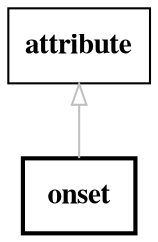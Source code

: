 // biolink model
digraph {
	graph [fontsize=32 penwidth=5]
	node [color=black fontname="times bold" shape=rectangle]
	edge [color=gray fontcolor=darkgray]
	onset [label=" onset " style=bold]
	attribute -> onset [label="" arrowtail=onormal dir=back]
}
